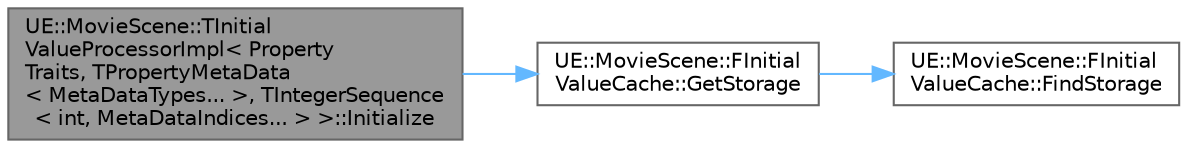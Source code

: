 digraph "UE::MovieScene::TInitialValueProcessorImpl&lt; PropertyTraits, TPropertyMetaData&lt; MetaDataTypes... &gt;, TIntegerSequence&lt; int, MetaDataIndices... &gt; &gt;::Initialize"
{
 // INTERACTIVE_SVG=YES
 // LATEX_PDF_SIZE
  bgcolor="transparent";
  edge [fontname=Helvetica,fontsize=10,labelfontname=Helvetica,labelfontsize=10];
  node [fontname=Helvetica,fontsize=10,shape=box,height=0.2,width=0.4];
  rankdir="LR";
  Node1 [id="Node000001",label="UE::MovieScene::TInitial\lValueProcessorImpl\< Property\lTraits, TPropertyMetaData\l\< MetaDataTypes... \>, TIntegerSequence\l\< int, MetaDataIndices... \> \>::Initialize",height=0.2,width=0.4,color="gray40", fillcolor="grey60", style="filled", fontcolor="black",tooltip="Initialize this processor before any allocations are visited."];
  Node1 -> Node2 [id="edge1_Node000001_Node000002",color="steelblue1",style="solid",tooltip=" "];
  Node2 [id="Node000002",label="UE::MovieScene::FInitial\lValueCache::GetStorage",height=0.2,width=0.4,color="grey40", fillcolor="white", style="filled",URL="$dc/ddc/structUE_1_1MovieScene_1_1FInitialValueCache.html#a39d6d1bd0c239fe5a32155726f152e1e",tooltip="Retrieve the initial value storage for a given initial value type, creating it if necessary."];
  Node2 -> Node3 [id="edge2_Node000002_Node000003",color="steelblue1",style="solid",tooltip=" "];
  Node3 [id="Node000003",label="UE::MovieScene::FInitial\lValueCache::FindStorage",height=0.2,width=0.4,color="grey40", fillcolor="white", style="filled",URL="$dc/ddc/structUE_1_1MovieScene_1_1FInitialValueCache.html#a8c0f28ddf19d24a76543e38ce2b8c4e7",tooltip="Retrieve the initial value storage for a given initial value type."];
}
